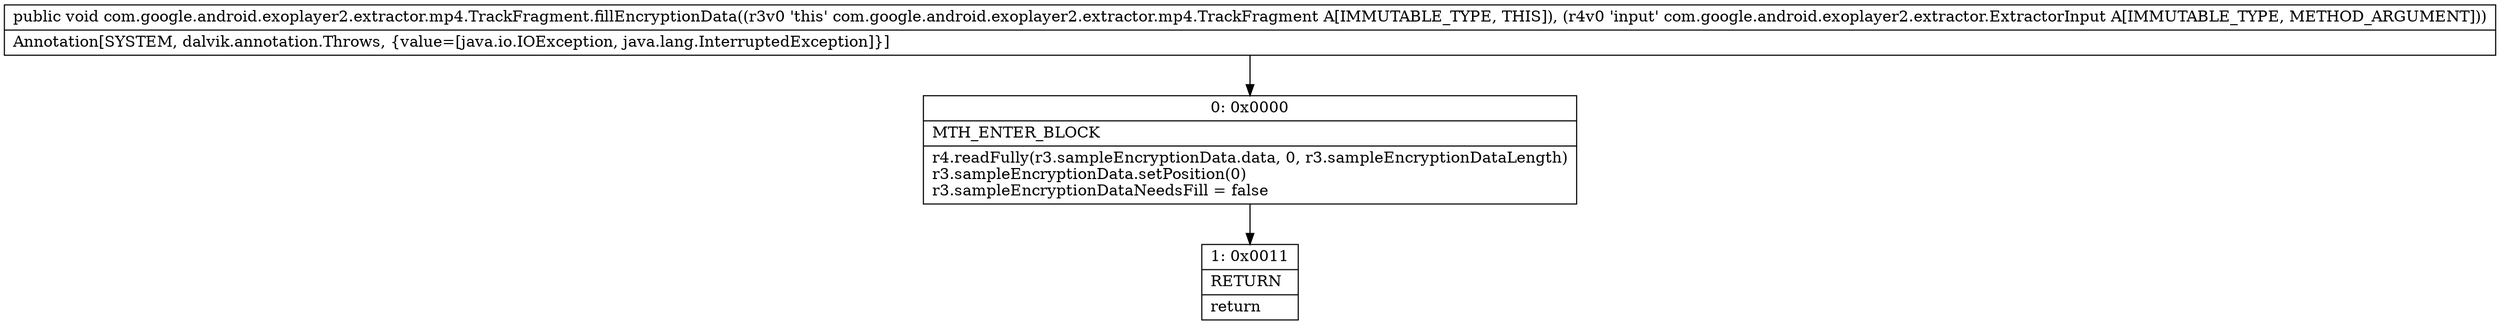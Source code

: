 digraph "CFG forcom.google.android.exoplayer2.extractor.mp4.TrackFragment.fillEncryptionData(Lcom\/google\/android\/exoplayer2\/extractor\/ExtractorInput;)V" {
Node_0 [shape=record,label="{0\:\ 0x0000|MTH_ENTER_BLOCK\l|r4.readFully(r3.sampleEncryptionData.data, 0, r3.sampleEncryptionDataLength)\lr3.sampleEncryptionData.setPosition(0)\lr3.sampleEncryptionDataNeedsFill = false\l}"];
Node_1 [shape=record,label="{1\:\ 0x0011|RETURN\l|return\l}"];
MethodNode[shape=record,label="{public void com.google.android.exoplayer2.extractor.mp4.TrackFragment.fillEncryptionData((r3v0 'this' com.google.android.exoplayer2.extractor.mp4.TrackFragment A[IMMUTABLE_TYPE, THIS]), (r4v0 'input' com.google.android.exoplayer2.extractor.ExtractorInput A[IMMUTABLE_TYPE, METHOD_ARGUMENT]))  | Annotation[SYSTEM, dalvik.annotation.Throws, \{value=[java.io.IOException, java.lang.InterruptedException]\}]\l}"];
MethodNode -> Node_0;
Node_0 -> Node_1;
}

